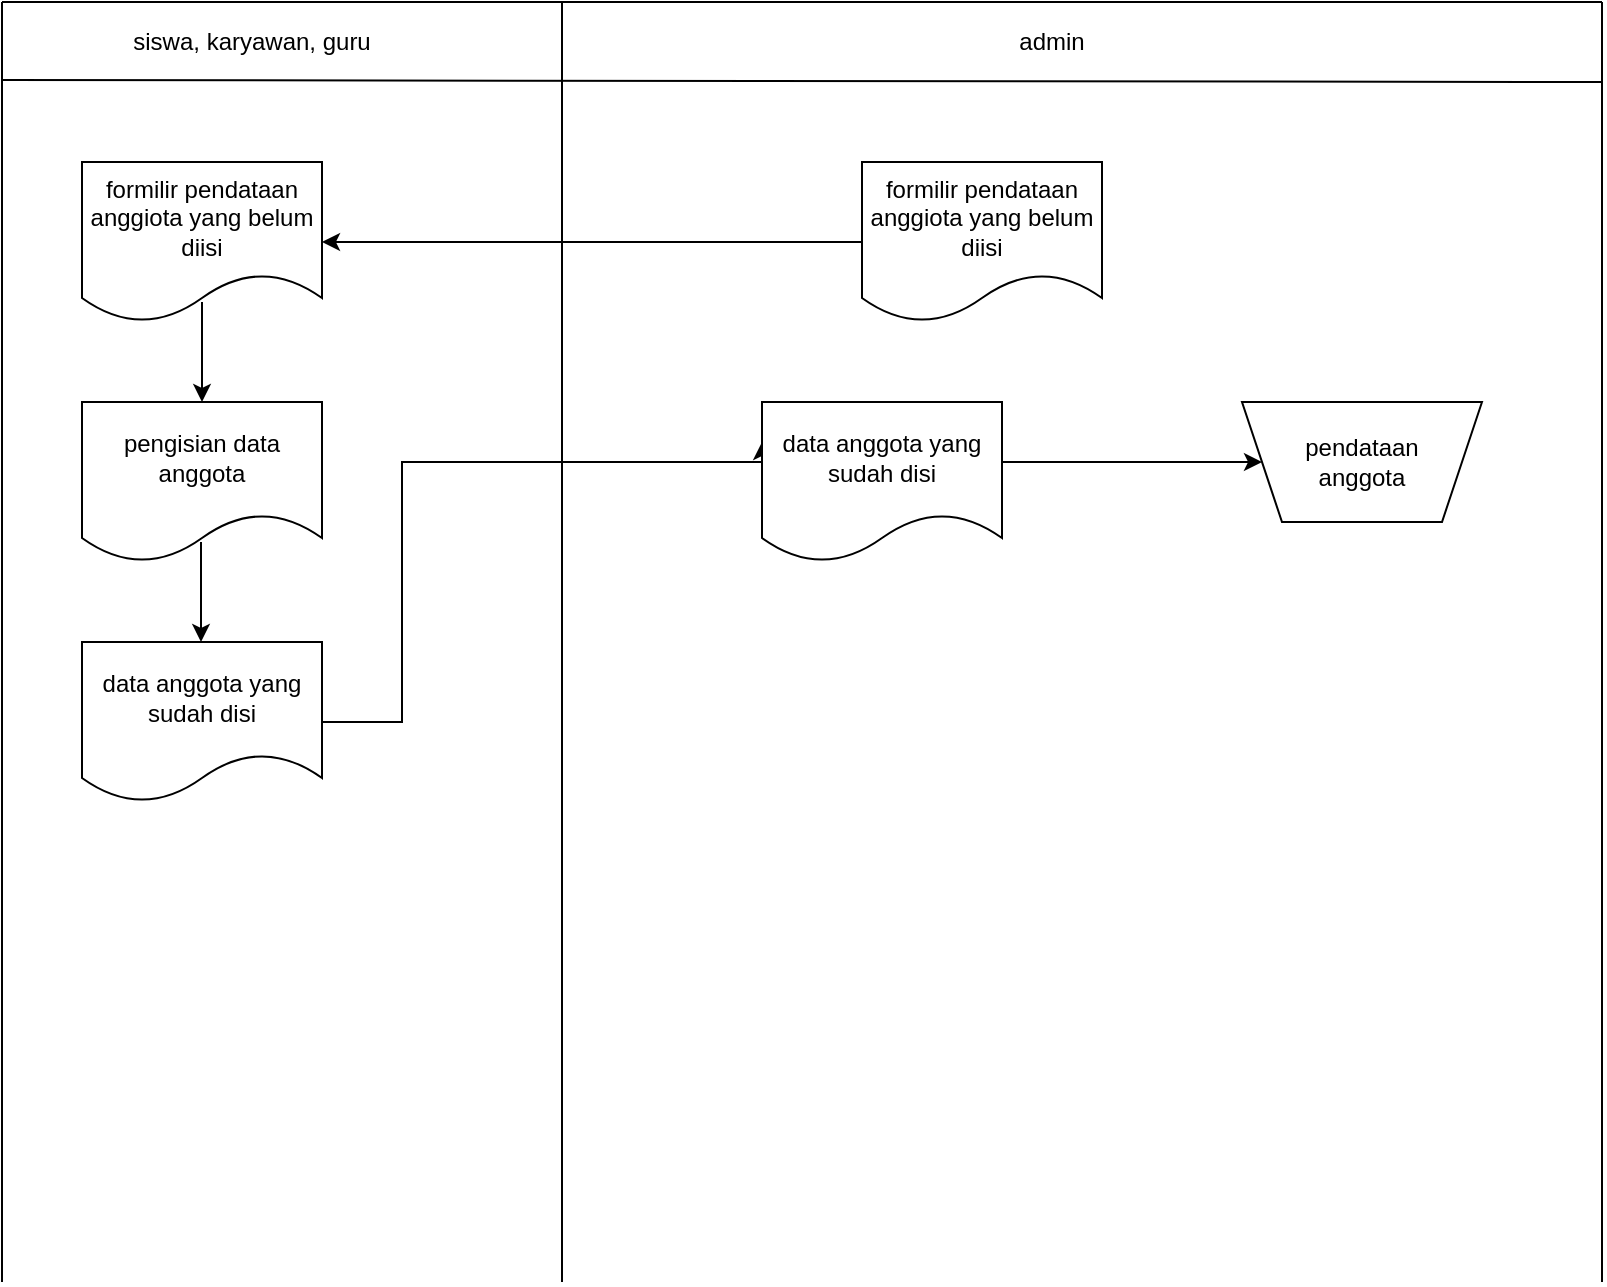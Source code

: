 <mxfile version="24.4.14" type="github">
  <diagram name="Halaman-1" id="lMLavH1xlRXRH9-uk9Y9">
    <mxGraphModel dx="880" dy="460" grid="1" gridSize="10" guides="1" tooltips="1" connect="1" arrows="1" fold="1" page="1" pageScale="1" pageWidth="827" pageHeight="1169" math="0" shadow="0">
      <root>
        <mxCell id="0" />
        <mxCell id="1" parent="0" />
        <mxCell id="_h3J9JZSU5bDhBo72M3B-1" value="formilir pendataan anggiota yang belum diisi" style="shape=document;whiteSpace=wrap;html=1;boundedLbl=1;" vertex="1" parent="1">
          <mxGeometry x="40" y="80" width="120" height="80" as="geometry" />
        </mxCell>
        <mxCell id="_h3J9JZSU5bDhBo72M3B-2" value="pendataan&lt;div&gt;anggota&lt;/div&gt;" style="shape=trapezoid;perimeter=trapezoidPerimeter;whiteSpace=wrap;html=1;fixedSize=1;direction=west;" vertex="1" parent="1">
          <mxGeometry x="620" y="200" width="120" height="60" as="geometry" />
        </mxCell>
        <mxCell id="_h3J9JZSU5bDhBo72M3B-3" value="siswa, karyawan, guru" style="text;html=1;align=center;verticalAlign=middle;whiteSpace=wrap;rounded=0;" vertex="1" parent="1">
          <mxGeometry x="50" width="150" height="40" as="geometry" />
        </mxCell>
        <mxCell id="_h3J9JZSU5bDhBo72M3B-4" value="admin" style="text;html=1;align=center;verticalAlign=middle;whiteSpace=wrap;rounded=0;" vertex="1" parent="1">
          <mxGeometry x="450" width="150" height="40" as="geometry" />
        </mxCell>
        <mxCell id="_h3J9JZSU5bDhBo72M3B-5" value="formilir pendataan anggiota yang belum diisi" style="shape=document;whiteSpace=wrap;html=1;boundedLbl=1;" vertex="1" parent="1">
          <mxGeometry x="430" y="80" width="120" height="80" as="geometry" />
        </mxCell>
        <mxCell id="_h3J9JZSU5bDhBo72M3B-6" value="" style="endArrow=classic;html=1;rounded=0;entryX=1;entryY=0.5;entryDx=0;entryDy=0;exitX=0;exitY=0.5;exitDx=0;exitDy=0;" edge="1" parent="1" source="_h3J9JZSU5bDhBo72M3B-5" target="_h3J9JZSU5bDhBo72M3B-1">
          <mxGeometry width="50" height="50" relative="1" as="geometry">
            <mxPoint x="390" y="270" as="sourcePoint" />
            <mxPoint x="440" y="220" as="targetPoint" />
          </mxGeometry>
        </mxCell>
        <mxCell id="_h3J9JZSU5bDhBo72M3B-7" value="pengisian data anggota" style="shape=document;whiteSpace=wrap;html=1;boundedLbl=1;" vertex="1" parent="1">
          <mxGeometry x="40" y="200" width="120" height="80" as="geometry" />
        </mxCell>
        <mxCell id="_h3J9JZSU5bDhBo72M3B-12" style="edgeStyle=orthogonalEdgeStyle;rounded=0;orthogonalLoop=1;jettySize=auto;html=1;" edge="1" parent="1" source="_h3J9JZSU5bDhBo72M3B-8">
          <mxGeometry relative="1" as="geometry">
            <mxPoint x="380" y="220" as="targetPoint" />
            <Array as="points">
              <mxPoint x="200" y="360" />
              <mxPoint x="200" y="230" />
              <mxPoint x="380" y="230" />
            </Array>
          </mxGeometry>
        </mxCell>
        <mxCell id="_h3J9JZSU5bDhBo72M3B-8" value="data anggota yang sudah disi" style="shape=document;whiteSpace=wrap;html=1;boundedLbl=1;" vertex="1" parent="1">
          <mxGeometry x="40" y="320" width="120" height="80" as="geometry" />
        </mxCell>
        <mxCell id="_h3J9JZSU5bDhBo72M3B-9" value="" style="endArrow=classic;html=1;rounded=0;entryX=0.5;entryY=0;entryDx=0;entryDy=0;exitX=0.5;exitY=0.875;exitDx=0;exitDy=0;exitPerimeter=0;" edge="1" parent="1" source="_h3J9JZSU5bDhBo72M3B-1" target="_h3J9JZSU5bDhBo72M3B-7">
          <mxGeometry width="50" height="50" relative="1" as="geometry">
            <mxPoint x="220" y="190" as="sourcePoint" />
            <mxPoint x="270" y="140" as="targetPoint" />
          </mxGeometry>
        </mxCell>
        <mxCell id="_h3J9JZSU5bDhBo72M3B-10" value="" style="endArrow=classic;html=1;rounded=0;entryX=0.5;entryY=0;entryDx=0;entryDy=0;exitX=0.5;exitY=0.875;exitDx=0;exitDy=0;exitPerimeter=0;" edge="1" parent="1">
          <mxGeometry width="50" height="50" relative="1" as="geometry">
            <mxPoint x="99.5" y="270" as="sourcePoint" />
            <mxPoint x="99.5" y="320" as="targetPoint" />
          </mxGeometry>
        </mxCell>
        <mxCell id="_h3J9JZSU5bDhBo72M3B-15" style="edgeStyle=orthogonalEdgeStyle;rounded=0;orthogonalLoop=1;jettySize=auto;html=1;" edge="1" parent="1" source="_h3J9JZSU5bDhBo72M3B-13" target="_h3J9JZSU5bDhBo72M3B-2">
          <mxGeometry relative="1" as="geometry">
            <Array as="points">
              <mxPoint x="530" y="230" />
              <mxPoint x="530" y="230" />
            </Array>
          </mxGeometry>
        </mxCell>
        <mxCell id="_h3J9JZSU5bDhBo72M3B-13" value="data anggota yang sudah disi" style="shape=document;whiteSpace=wrap;html=1;boundedLbl=1;" vertex="1" parent="1">
          <mxGeometry x="380" y="200" width="120" height="80" as="geometry" />
        </mxCell>
        <mxCell id="_h3J9JZSU5bDhBo72M3B-17" value="" style="endArrow=none;html=1;rounded=0;" edge="1" parent="1">
          <mxGeometry width="50" height="50" relative="1" as="geometry">
            <mxPoint as="sourcePoint" />
            <mxPoint x="800" as="targetPoint" />
          </mxGeometry>
        </mxCell>
        <mxCell id="_h3J9JZSU5bDhBo72M3B-18" value="" style="endArrow=none;html=1;rounded=0;" edge="1" parent="1">
          <mxGeometry width="50" height="50" relative="1" as="geometry">
            <mxPoint y="39" as="sourcePoint" />
            <mxPoint x="800" y="40" as="targetPoint" />
          </mxGeometry>
        </mxCell>
        <mxCell id="_h3J9JZSU5bDhBo72M3B-19" value="" style="endArrow=none;html=1;rounded=0;" edge="1" parent="1">
          <mxGeometry width="50" height="50" relative="1" as="geometry">
            <mxPoint as="sourcePoint" />
            <mxPoint y="640" as="targetPoint" />
          </mxGeometry>
        </mxCell>
        <mxCell id="_h3J9JZSU5bDhBo72M3B-20" value="" style="endArrow=none;html=1;rounded=0;" edge="1" parent="1">
          <mxGeometry width="50" height="50" relative="1" as="geometry">
            <mxPoint x="800" as="sourcePoint" />
            <mxPoint x="800" y="640" as="targetPoint" />
          </mxGeometry>
        </mxCell>
        <mxCell id="_h3J9JZSU5bDhBo72M3B-21" value="" style="endArrow=none;html=1;rounded=0;" edge="1" parent="1">
          <mxGeometry width="50" height="50" relative="1" as="geometry">
            <mxPoint x="280" as="sourcePoint" />
            <mxPoint x="280" y="640" as="targetPoint" />
          </mxGeometry>
        </mxCell>
      </root>
    </mxGraphModel>
  </diagram>
</mxfile>
